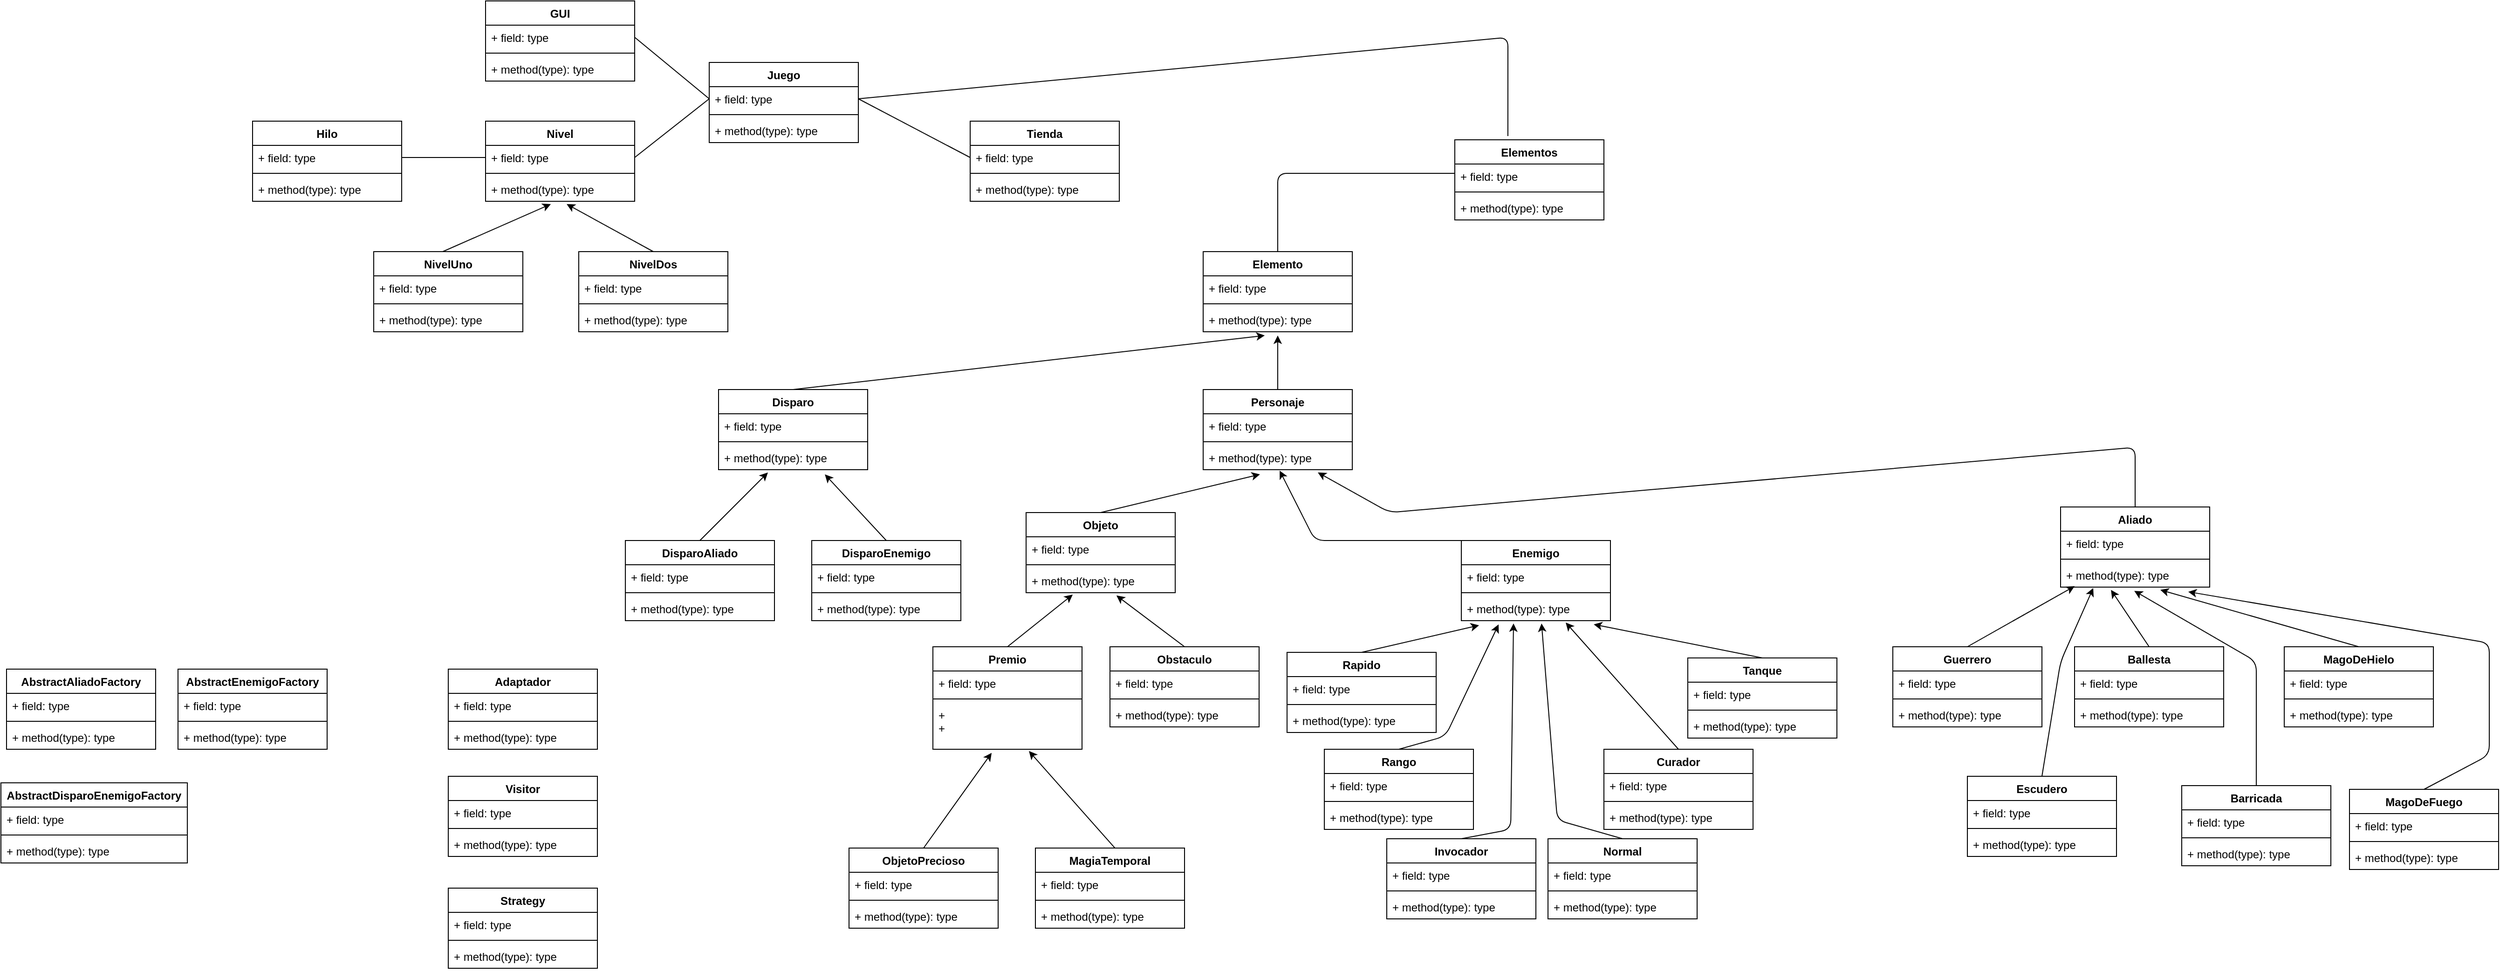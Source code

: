 <mxfile version="12.3.1" type="device" pages="1"><diagram name="Page-1" id="b5b7bab2-c9e2-2cf4-8b2a-24fd1a2a6d21"><mxGraphModel dx="2235" dy="1900" grid="1" gridSize="10" guides="1" tooltips="1" connect="1" arrows="1" fold="1" page="1" pageScale="1" pageWidth="827" pageHeight="1169" background="#ffffff" math="0" shadow="0"><root><mxCell id="0"/><mxCell id="1" parent="0"/><mxCell id="h7keCQ55qcrXSToz3JBy-2" value="Juego" style="swimlane;fontStyle=1;align=center;verticalAlign=top;childLayout=stackLayout;horizontal=1;startSize=26;horizontalStack=0;resizeParent=1;resizeParentMax=0;resizeLast=0;collapsible=1;marginBottom=0;" vertex="1" parent="1"><mxGeometry x="20" y="-43" width="160" height="86" as="geometry"/></mxCell><mxCell id="h7keCQ55qcrXSToz3JBy-3" value="+ field: type" style="text;strokeColor=none;fillColor=none;align=left;verticalAlign=top;spacingLeft=4;spacingRight=4;overflow=hidden;rotatable=0;points=[[0,0.5],[1,0.5]];portConstraint=eastwest;" vertex="1" parent="h7keCQ55qcrXSToz3JBy-2"><mxGeometry y="26" width="160" height="26" as="geometry"/></mxCell><mxCell id="h7keCQ55qcrXSToz3JBy-4" value="" style="line;strokeWidth=1;fillColor=none;align=left;verticalAlign=middle;spacingTop=-1;spacingLeft=3;spacingRight=3;rotatable=0;labelPosition=right;points=[];portConstraint=eastwest;" vertex="1" parent="h7keCQ55qcrXSToz3JBy-2"><mxGeometry y="52" width="160" height="8" as="geometry"/></mxCell><mxCell id="h7keCQ55qcrXSToz3JBy-5" value="+ method(type): type" style="text;strokeColor=none;fillColor=none;align=left;verticalAlign=top;spacingLeft=4;spacingRight=4;overflow=hidden;rotatable=0;points=[[0,0.5],[1,0.5]];portConstraint=eastwest;" vertex="1" parent="h7keCQ55qcrXSToz3JBy-2"><mxGeometry y="60" width="160" height="26" as="geometry"/></mxCell><mxCell id="h7keCQ55qcrXSToz3JBy-6" value="Tienda" style="swimlane;fontStyle=1;align=center;verticalAlign=top;childLayout=stackLayout;horizontal=1;startSize=26;horizontalStack=0;resizeParent=1;resizeParentMax=0;resizeLast=0;collapsible=1;marginBottom=0;" vertex="1" parent="1"><mxGeometry x="300" y="20" width="160" height="86" as="geometry"/></mxCell><mxCell id="h7keCQ55qcrXSToz3JBy-7" value="+ field: type" style="text;strokeColor=none;fillColor=none;align=left;verticalAlign=top;spacingLeft=4;spacingRight=4;overflow=hidden;rotatable=0;points=[[0,0.5],[1,0.5]];portConstraint=eastwest;" vertex="1" parent="h7keCQ55qcrXSToz3JBy-6"><mxGeometry y="26" width="160" height="26" as="geometry"/></mxCell><mxCell id="h7keCQ55qcrXSToz3JBy-8" value="" style="line;strokeWidth=1;fillColor=none;align=left;verticalAlign=middle;spacingTop=-1;spacingLeft=3;spacingRight=3;rotatable=0;labelPosition=right;points=[];portConstraint=eastwest;" vertex="1" parent="h7keCQ55qcrXSToz3JBy-6"><mxGeometry y="52" width="160" height="8" as="geometry"/></mxCell><mxCell id="h7keCQ55qcrXSToz3JBy-9" value="+ method(type): type" style="text;strokeColor=none;fillColor=none;align=left;verticalAlign=top;spacingLeft=4;spacingRight=4;overflow=hidden;rotatable=0;points=[[0,0.5],[1,0.5]];portConstraint=eastwest;" vertex="1" parent="h7keCQ55qcrXSToz3JBy-6"><mxGeometry y="60" width="160" height="26" as="geometry"/></mxCell><mxCell id="h7keCQ55qcrXSToz3JBy-10" value="Personaje" style="swimlane;fontStyle=1;align=center;verticalAlign=top;childLayout=stackLayout;horizontal=1;startSize=26;horizontalStack=0;resizeParent=1;resizeParentMax=0;resizeLast=0;collapsible=1;marginBottom=0;" vertex="1" parent="1"><mxGeometry x="550" y="308" width="160" height="86" as="geometry"/></mxCell><mxCell id="h7keCQ55qcrXSToz3JBy-11" value="+ field: type" style="text;strokeColor=none;fillColor=none;align=left;verticalAlign=top;spacingLeft=4;spacingRight=4;overflow=hidden;rotatable=0;points=[[0,0.5],[1,0.5]];portConstraint=eastwest;" vertex="1" parent="h7keCQ55qcrXSToz3JBy-10"><mxGeometry y="26" width="160" height="26" as="geometry"/></mxCell><mxCell id="h7keCQ55qcrXSToz3JBy-12" value="" style="line;strokeWidth=1;fillColor=none;align=left;verticalAlign=middle;spacingTop=-1;spacingLeft=3;spacingRight=3;rotatable=0;labelPosition=right;points=[];portConstraint=eastwest;" vertex="1" parent="h7keCQ55qcrXSToz3JBy-10"><mxGeometry y="52" width="160" height="8" as="geometry"/></mxCell><mxCell id="h7keCQ55qcrXSToz3JBy-13" value="+ method(type): type" style="text;strokeColor=none;fillColor=none;align=left;verticalAlign=top;spacingLeft=4;spacingRight=4;overflow=hidden;rotatable=0;points=[[0,0.5],[1,0.5]];portConstraint=eastwest;" vertex="1" parent="h7keCQ55qcrXSToz3JBy-10"><mxGeometry y="60" width="160" height="26" as="geometry"/></mxCell><mxCell id="h7keCQ55qcrXSToz3JBy-14" value="Elemento" style="swimlane;fontStyle=1;align=center;verticalAlign=top;childLayout=stackLayout;horizontal=1;startSize=26;horizontalStack=0;resizeParent=1;resizeParentMax=0;resizeLast=0;collapsible=1;marginBottom=0;" vertex="1" parent="1"><mxGeometry x="550" y="160" width="160" height="86" as="geometry"/></mxCell><mxCell id="h7keCQ55qcrXSToz3JBy-15" value="+ field: type" style="text;strokeColor=none;fillColor=none;align=left;verticalAlign=top;spacingLeft=4;spacingRight=4;overflow=hidden;rotatable=0;points=[[0,0.5],[1,0.5]];portConstraint=eastwest;" vertex="1" parent="h7keCQ55qcrXSToz3JBy-14"><mxGeometry y="26" width="160" height="26" as="geometry"/></mxCell><mxCell id="h7keCQ55qcrXSToz3JBy-16" value="" style="line;strokeWidth=1;fillColor=none;align=left;verticalAlign=middle;spacingTop=-1;spacingLeft=3;spacingRight=3;rotatable=0;labelPosition=right;points=[];portConstraint=eastwest;" vertex="1" parent="h7keCQ55qcrXSToz3JBy-14"><mxGeometry y="52" width="160" height="8" as="geometry"/></mxCell><mxCell id="h7keCQ55qcrXSToz3JBy-17" value="+ method(type): type" style="text;strokeColor=none;fillColor=none;align=left;verticalAlign=top;spacingLeft=4;spacingRight=4;overflow=hidden;rotatable=0;points=[[0,0.5],[1,0.5]];portConstraint=eastwest;" vertex="1" parent="h7keCQ55qcrXSToz3JBy-14"><mxGeometry y="60" width="160" height="26" as="geometry"/></mxCell><mxCell id="h7keCQ55qcrXSToz3JBy-18" value="Nivel" style="swimlane;fontStyle=1;align=center;verticalAlign=top;childLayout=stackLayout;horizontal=1;startSize=26;horizontalStack=0;resizeParent=1;resizeParentMax=0;resizeLast=0;collapsible=1;marginBottom=0;" vertex="1" parent="1"><mxGeometry x="-220" y="20" width="160" height="86" as="geometry"/></mxCell><mxCell id="h7keCQ55qcrXSToz3JBy-19" value="+ field: type" style="text;strokeColor=none;fillColor=none;align=left;verticalAlign=top;spacingLeft=4;spacingRight=4;overflow=hidden;rotatable=0;points=[[0,0.5],[1,0.5]];portConstraint=eastwest;" vertex="1" parent="h7keCQ55qcrXSToz3JBy-18"><mxGeometry y="26" width="160" height="26" as="geometry"/></mxCell><mxCell id="h7keCQ55qcrXSToz3JBy-20" value="" style="line;strokeWidth=1;fillColor=none;align=left;verticalAlign=middle;spacingTop=-1;spacingLeft=3;spacingRight=3;rotatable=0;labelPosition=right;points=[];portConstraint=eastwest;" vertex="1" parent="h7keCQ55qcrXSToz3JBy-18"><mxGeometry y="52" width="160" height="8" as="geometry"/></mxCell><mxCell id="h7keCQ55qcrXSToz3JBy-21" value="+ method(type): type" style="text;strokeColor=none;fillColor=none;align=left;verticalAlign=top;spacingLeft=4;spacingRight=4;overflow=hidden;rotatable=0;points=[[0,0.5],[1,0.5]];portConstraint=eastwest;" vertex="1" parent="h7keCQ55qcrXSToz3JBy-18"><mxGeometry y="60" width="160" height="26" as="geometry"/></mxCell><mxCell id="h7keCQ55qcrXSToz3JBy-22" value="Enemigo" style="swimlane;fontStyle=1;align=center;verticalAlign=top;childLayout=stackLayout;horizontal=1;startSize=26;horizontalStack=0;resizeParent=1;resizeParentMax=0;resizeLast=0;collapsible=1;marginBottom=0;" vertex="1" parent="1"><mxGeometry x="827" y="470" width="160" height="86" as="geometry"/></mxCell><mxCell id="h7keCQ55qcrXSToz3JBy-23" value="+ field: type" style="text;strokeColor=none;fillColor=none;align=left;verticalAlign=top;spacingLeft=4;spacingRight=4;overflow=hidden;rotatable=0;points=[[0,0.5],[1,0.5]];portConstraint=eastwest;" vertex="1" parent="h7keCQ55qcrXSToz3JBy-22"><mxGeometry y="26" width="160" height="26" as="geometry"/></mxCell><mxCell id="h7keCQ55qcrXSToz3JBy-24" value="" style="line;strokeWidth=1;fillColor=none;align=left;verticalAlign=middle;spacingTop=-1;spacingLeft=3;spacingRight=3;rotatable=0;labelPosition=right;points=[];portConstraint=eastwest;" vertex="1" parent="h7keCQ55qcrXSToz3JBy-22"><mxGeometry y="52" width="160" height="8" as="geometry"/></mxCell><mxCell id="h7keCQ55qcrXSToz3JBy-25" value="+ method(type): type" style="text;strokeColor=none;fillColor=none;align=left;verticalAlign=top;spacingLeft=4;spacingRight=4;overflow=hidden;rotatable=0;points=[[0,0.5],[1,0.5]];portConstraint=eastwest;" vertex="1" parent="h7keCQ55qcrXSToz3JBy-22"><mxGeometry y="60" width="160" height="26" as="geometry"/></mxCell><mxCell id="h7keCQ55qcrXSToz3JBy-26" value="Aliado" style="swimlane;fontStyle=1;align=center;verticalAlign=top;childLayout=stackLayout;horizontal=1;startSize=26;horizontalStack=0;resizeParent=1;resizeParentMax=0;resizeLast=0;collapsible=1;marginBottom=0;" vertex="1" parent="1"><mxGeometry x="1470" y="434" width="160" height="86" as="geometry"/></mxCell><mxCell id="h7keCQ55qcrXSToz3JBy-27" value="+ field: type" style="text;strokeColor=none;fillColor=none;align=left;verticalAlign=top;spacingLeft=4;spacingRight=4;overflow=hidden;rotatable=0;points=[[0,0.5],[1,0.5]];portConstraint=eastwest;" vertex="1" parent="h7keCQ55qcrXSToz3JBy-26"><mxGeometry y="26" width="160" height="26" as="geometry"/></mxCell><mxCell id="h7keCQ55qcrXSToz3JBy-28" value="" style="line;strokeWidth=1;fillColor=none;align=left;verticalAlign=middle;spacingTop=-1;spacingLeft=3;spacingRight=3;rotatable=0;labelPosition=right;points=[];portConstraint=eastwest;" vertex="1" parent="h7keCQ55qcrXSToz3JBy-26"><mxGeometry y="52" width="160" height="8" as="geometry"/></mxCell><mxCell id="h7keCQ55qcrXSToz3JBy-29" value="+ method(type): type" style="text;strokeColor=none;fillColor=none;align=left;verticalAlign=top;spacingLeft=4;spacingRight=4;overflow=hidden;rotatable=0;points=[[0,0.5],[1,0.5]];portConstraint=eastwest;" vertex="1" parent="h7keCQ55qcrXSToz3JBy-26"><mxGeometry y="60" width="160" height="26" as="geometry"/></mxCell><mxCell id="h7keCQ55qcrXSToz3JBy-30" value="Objeto" style="swimlane;fontStyle=1;align=center;verticalAlign=top;childLayout=stackLayout;horizontal=1;startSize=26;horizontalStack=0;resizeParent=1;resizeParentMax=0;resizeLast=0;collapsible=1;marginBottom=0;" vertex="1" parent="1"><mxGeometry x="360" y="440" width="160" height="86" as="geometry"/></mxCell><mxCell id="h7keCQ55qcrXSToz3JBy-31" value="+ field: type" style="text;strokeColor=none;fillColor=none;align=left;verticalAlign=top;spacingLeft=4;spacingRight=4;overflow=hidden;rotatable=0;points=[[0,0.5],[1,0.5]];portConstraint=eastwest;" vertex="1" parent="h7keCQ55qcrXSToz3JBy-30"><mxGeometry y="26" width="160" height="26" as="geometry"/></mxCell><mxCell id="h7keCQ55qcrXSToz3JBy-32" value="" style="line;strokeWidth=1;fillColor=none;align=left;verticalAlign=middle;spacingTop=-1;spacingLeft=3;spacingRight=3;rotatable=0;labelPosition=right;points=[];portConstraint=eastwest;" vertex="1" parent="h7keCQ55qcrXSToz3JBy-30"><mxGeometry y="52" width="160" height="8" as="geometry"/></mxCell><mxCell id="h7keCQ55qcrXSToz3JBy-33" value="+ method(type): type" style="text;strokeColor=none;fillColor=none;align=left;verticalAlign=top;spacingLeft=4;spacingRight=4;overflow=hidden;rotatable=0;points=[[0,0.5],[1,0.5]];portConstraint=eastwest;" vertex="1" parent="h7keCQ55qcrXSToz3JBy-30"><mxGeometry y="60" width="160" height="26" as="geometry"/></mxCell><mxCell id="h7keCQ55qcrXSToz3JBy-34" value="Elementos" style="swimlane;fontStyle=1;align=center;verticalAlign=top;childLayout=stackLayout;horizontal=1;startSize=26;horizontalStack=0;resizeParent=1;resizeParentMax=0;resizeLast=0;collapsible=1;marginBottom=0;" vertex="1" parent="1"><mxGeometry x="820" y="40" width="160" height="86" as="geometry"/></mxCell><mxCell id="h7keCQ55qcrXSToz3JBy-35" value="+ field: type" style="text;strokeColor=none;fillColor=none;align=left;verticalAlign=top;spacingLeft=4;spacingRight=4;overflow=hidden;rotatable=0;points=[[0,0.5],[1,0.5]];portConstraint=eastwest;" vertex="1" parent="h7keCQ55qcrXSToz3JBy-34"><mxGeometry y="26" width="160" height="26" as="geometry"/></mxCell><mxCell id="h7keCQ55qcrXSToz3JBy-36" value="" style="line;strokeWidth=1;fillColor=none;align=left;verticalAlign=middle;spacingTop=-1;spacingLeft=3;spacingRight=3;rotatable=0;labelPosition=right;points=[];portConstraint=eastwest;" vertex="1" parent="h7keCQ55qcrXSToz3JBy-34"><mxGeometry y="52" width="160" height="8" as="geometry"/></mxCell><mxCell id="h7keCQ55qcrXSToz3JBy-37" value="+ method(type): type" style="text;strokeColor=none;fillColor=none;align=left;verticalAlign=top;spacingLeft=4;spacingRight=4;overflow=hidden;rotatable=0;points=[[0,0.5],[1,0.5]];portConstraint=eastwest;" vertex="1" parent="h7keCQ55qcrXSToz3JBy-34"><mxGeometry y="60" width="160" height="26" as="geometry"/></mxCell><mxCell id="h7keCQ55qcrXSToz3JBy-38" value="NivelUno" style="swimlane;fontStyle=1;align=center;verticalAlign=top;childLayout=stackLayout;horizontal=1;startSize=26;horizontalStack=0;resizeParent=1;resizeParentMax=0;resizeLast=0;collapsible=1;marginBottom=0;" vertex="1" parent="1"><mxGeometry x="-340" y="160" width="160" height="86" as="geometry"/></mxCell><mxCell id="h7keCQ55qcrXSToz3JBy-39" value="+ field: type" style="text;strokeColor=none;fillColor=none;align=left;verticalAlign=top;spacingLeft=4;spacingRight=4;overflow=hidden;rotatable=0;points=[[0,0.5],[1,0.5]];portConstraint=eastwest;" vertex="1" parent="h7keCQ55qcrXSToz3JBy-38"><mxGeometry y="26" width="160" height="26" as="geometry"/></mxCell><mxCell id="h7keCQ55qcrXSToz3JBy-40" value="" style="line;strokeWidth=1;fillColor=none;align=left;verticalAlign=middle;spacingTop=-1;spacingLeft=3;spacingRight=3;rotatable=0;labelPosition=right;points=[];portConstraint=eastwest;" vertex="1" parent="h7keCQ55qcrXSToz3JBy-38"><mxGeometry y="52" width="160" height="8" as="geometry"/></mxCell><mxCell id="h7keCQ55qcrXSToz3JBy-41" value="+ method(type): type" style="text;strokeColor=none;fillColor=none;align=left;verticalAlign=top;spacingLeft=4;spacingRight=4;overflow=hidden;rotatable=0;points=[[0,0.5],[1,0.5]];portConstraint=eastwest;" vertex="1" parent="h7keCQ55qcrXSToz3JBy-38"><mxGeometry y="60" width="160" height="26" as="geometry"/></mxCell><mxCell id="h7keCQ55qcrXSToz3JBy-42" value="NivelDos" style="swimlane;fontStyle=1;align=center;verticalAlign=top;childLayout=stackLayout;horizontal=1;startSize=26;horizontalStack=0;resizeParent=1;resizeParentMax=0;resizeLast=0;collapsible=1;marginBottom=0;" vertex="1" parent="1"><mxGeometry x="-120" y="160" width="160" height="86" as="geometry"/></mxCell><mxCell id="h7keCQ55qcrXSToz3JBy-43" value="+ field: type" style="text;strokeColor=none;fillColor=none;align=left;verticalAlign=top;spacingLeft=4;spacingRight=4;overflow=hidden;rotatable=0;points=[[0,0.5],[1,0.5]];portConstraint=eastwest;" vertex="1" parent="h7keCQ55qcrXSToz3JBy-42"><mxGeometry y="26" width="160" height="26" as="geometry"/></mxCell><mxCell id="h7keCQ55qcrXSToz3JBy-44" value="" style="line;strokeWidth=1;fillColor=none;align=left;verticalAlign=middle;spacingTop=-1;spacingLeft=3;spacingRight=3;rotatable=0;labelPosition=right;points=[];portConstraint=eastwest;" vertex="1" parent="h7keCQ55qcrXSToz3JBy-42"><mxGeometry y="52" width="160" height="8" as="geometry"/></mxCell><mxCell id="h7keCQ55qcrXSToz3JBy-45" value="+ method(type): type" style="text;strokeColor=none;fillColor=none;align=left;verticalAlign=top;spacingLeft=4;spacingRight=4;overflow=hidden;rotatable=0;points=[[0,0.5],[1,0.5]];portConstraint=eastwest;" vertex="1" parent="h7keCQ55qcrXSToz3JBy-42"><mxGeometry y="60" width="160" height="26" as="geometry"/></mxCell><mxCell id="h7keCQ55qcrXSToz3JBy-86" value="Adaptador" style="swimlane;fontStyle=1;align=center;verticalAlign=top;childLayout=stackLayout;horizontal=1;startSize=26;horizontalStack=0;resizeParent=1;resizeParentMax=0;resizeLast=0;collapsible=1;marginBottom=0;" vertex="1" parent="1"><mxGeometry x="-260" y="608" width="160" height="86" as="geometry"/></mxCell><mxCell id="h7keCQ55qcrXSToz3JBy-87" value="+ field: type" style="text;strokeColor=none;fillColor=none;align=left;verticalAlign=top;spacingLeft=4;spacingRight=4;overflow=hidden;rotatable=0;points=[[0,0.5],[1,0.5]];portConstraint=eastwest;" vertex="1" parent="h7keCQ55qcrXSToz3JBy-86"><mxGeometry y="26" width="160" height="26" as="geometry"/></mxCell><mxCell id="h7keCQ55qcrXSToz3JBy-88" value="" style="line;strokeWidth=1;fillColor=none;align=left;verticalAlign=middle;spacingTop=-1;spacingLeft=3;spacingRight=3;rotatable=0;labelPosition=right;points=[];portConstraint=eastwest;" vertex="1" parent="h7keCQ55qcrXSToz3JBy-86"><mxGeometry y="52" width="160" height="8" as="geometry"/></mxCell><mxCell id="h7keCQ55qcrXSToz3JBy-89" value="+ method(type): type" style="text;strokeColor=none;fillColor=none;align=left;verticalAlign=top;spacingLeft=4;spacingRight=4;overflow=hidden;rotatable=0;points=[[0,0.5],[1,0.5]];portConstraint=eastwest;" vertex="1" parent="h7keCQ55qcrXSToz3JBy-86"><mxGeometry y="60" width="160" height="26" as="geometry"/></mxCell><mxCell id="h7keCQ55qcrXSToz3JBy-90" value="" style="endArrow=none;html=1;exitX=1;exitY=0.5;exitDx=0;exitDy=0;entryX=0;entryY=0.5;entryDx=0;entryDy=0;" edge="1" parent="1" source="h7keCQ55qcrXSToz3JBy-3" target="h7keCQ55qcrXSToz3JBy-7"><mxGeometry width="50" height="50" relative="1" as="geometry"><mxPoint x="220" y="100" as="sourcePoint"/><mxPoint x="270" y="50" as="targetPoint"/></mxGeometry></mxCell><mxCell id="h7keCQ55qcrXSToz3JBy-95" value="" style="endArrow=classic;html=1;entryX=0.5;entryY=1.154;entryDx=0;entryDy=0;entryPerimeter=0;" edge="1" parent="1" source="h7keCQ55qcrXSToz3JBy-10" target="h7keCQ55qcrXSToz3JBy-17"><mxGeometry width="50" height="50" relative="1" as="geometry"><mxPoint x="470" y="705" as="sourcePoint"/><mxPoint x="520" y="655" as="targetPoint"/></mxGeometry></mxCell><mxCell id="h7keCQ55qcrXSToz3JBy-98" value="" style="endArrow=classic;html=1;entryX=0.544;entryY=1.115;entryDx=0;entryDy=0;entryPerimeter=0;exitX=0.5;exitY=0;exitDx=0;exitDy=0;" edge="1" parent="1" source="h7keCQ55qcrXSToz3JBy-42" target="h7keCQ55qcrXSToz3JBy-21"><mxGeometry width="50" height="50" relative="1" as="geometry"><mxPoint x="470" y="670" as="sourcePoint"/><mxPoint x="520" y="620" as="targetPoint"/></mxGeometry></mxCell><mxCell id="h7keCQ55qcrXSToz3JBy-99" value="" style="endArrow=classic;html=1;exitX=0.5;exitY=0;exitDx=0;exitDy=0;entryX=0.513;entryY=1.038;entryDx=0;entryDy=0;entryPerimeter=0;" edge="1" parent="1" source="h7keCQ55qcrXSToz3JBy-22" target="h7keCQ55qcrXSToz3JBy-13"><mxGeometry width="50" height="50" relative="1" as="geometry"><mxPoint x="480" y="680" as="sourcePoint"/><mxPoint x="650" y="398" as="targetPoint"/><Array as="points"><mxPoint x="670" y="470"/></Array></mxGeometry></mxCell><mxCell id="h7keCQ55qcrXSToz3JBy-100" value="" style="endArrow=classic;html=1;exitX=0.5;exitY=0;exitDx=0;exitDy=0;entryX=0.313;entryY=1.077;entryDx=0;entryDy=0;entryPerimeter=0;" edge="1" parent="1" source="h7keCQ55qcrXSToz3JBy-125" target="h7keCQ55qcrXSToz3JBy-33"><mxGeometry width="50" height="50" relative="1" as="geometry"><mxPoint x="480" y="680" as="sourcePoint"/><mxPoint x="530" y="630" as="targetPoint"/></mxGeometry></mxCell><mxCell id="h7keCQ55qcrXSToz3JBy-101" value="" style="endArrow=classic;html=1;entryX=0.381;entryY=1.192;entryDx=0;entryDy=0;entryPerimeter=0;exitX=0.5;exitY=0;exitDx=0;exitDy=0;" edge="1" parent="1" source="h7keCQ55qcrXSToz3JBy-30" target="h7keCQ55qcrXSToz3JBy-13"><mxGeometry width="50" height="50" relative="1" as="geometry"><mxPoint x="430" y="430" as="sourcePoint"/><mxPoint x="480" y="380" as="targetPoint"/></mxGeometry></mxCell><mxCell id="h7keCQ55qcrXSToz3JBy-102" value="" style="endArrow=classic;html=1;entryX=0.769;entryY=1.115;entryDx=0;entryDy=0;entryPerimeter=0;exitX=0.5;exitY=0;exitDx=0;exitDy=0;" edge="1" parent="1" source="h7keCQ55qcrXSToz3JBy-26" target="h7keCQ55qcrXSToz3JBy-13"><mxGeometry width="50" height="50" relative="1" as="geometry"><mxPoint x="500" y="700" as="sourcePoint"/><mxPoint x="550" y="650" as="targetPoint"/><Array as="points"><mxPoint x="1550" y="370"/><mxPoint x="750" y="440"/></Array></mxGeometry></mxCell><mxCell id="h7keCQ55qcrXSToz3JBy-103" value="" style="endArrow=none;html=1;entryX=0;entryY=0.5;entryDx=0;entryDy=0;exitX=1;exitY=0.5;exitDx=0;exitDy=0;" edge="1" parent="1" source="h7keCQ55qcrXSToz3JBy-19" target="h7keCQ55qcrXSToz3JBy-3"><mxGeometry width="50" height="50" relative="1" as="geometry"><mxPoint x="-40" y="106" as="sourcePoint"/><mxPoint x="10" y="56" as="targetPoint"/></mxGeometry></mxCell><mxCell id="h7keCQ55qcrXSToz3JBy-106" value="" style="endArrow=none;html=1;entryX=1;entryY=0.5;entryDx=0;entryDy=0;exitX=0.356;exitY=-0.047;exitDx=0;exitDy=0;exitPerimeter=0;" edge="1" parent="1" source="h7keCQ55qcrXSToz3JBy-34" target="h7keCQ55qcrXSToz3JBy-3"><mxGeometry width="50" height="50" relative="1" as="geometry"><mxPoint x="60" y="100" as="sourcePoint"/><mxPoint x="110" y="50" as="targetPoint"/><Array as="points"><mxPoint x="877" y="-70"/></Array></mxGeometry></mxCell><mxCell id="h7keCQ55qcrXSToz3JBy-107" value="" style="endArrow=none;html=1;exitX=0.5;exitY=0;exitDx=0;exitDy=0;" edge="1" parent="1" source="h7keCQ55qcrXSToz3JBy-14"><mxGeometry width="50" height="50" relative="1" as="geometry"><mxPoint x="630" y="76" as="sourcePoint"/><mxPoint x="820" y="76" as="targetPoint"/><Array as="points"><mxPoint x="630" y="76"/></Array></mxGeometry></mxCell><mxCell id="h7keCQ55qcrXSToz3JBy-108" value="" style="endArrow=classic;html=1;entryX=0.438;entryY=1.115;entryDx=0;entryDy=0;entryPerimeter=0;exitX=0.463;exitY=0;exitDx=0;exitDy=0;exitPerimeter=0;" edge="1" parent="1" source="h7keCQ55qcrXSToz3JBy-38" target="h7keCQ55qcrXSToz3JBy-21"><mxGeometry width="50" height="50" relative="1" as="geometry"><mxPoint x="-280" y="151" as="sourcePoint"/><mxPoint x="-230" y="101" as="targetPoint"/></mxGeometry></mxCell><mxCell id="h7keCQ55qcrXSToz3JBy-109" value="" style="endArrow=classic;html=1;exitX=0.5;exitY=0;exitDx=0;exitDy=0;entryX=0.606;entryY=1.115;entryDx=0;entryDy=0;entryPerimeter=0;" edge="1" parent="1" source="h7keCQ55qcrXSToz3JBy-121" target="h7keCQ55qcrXSToz3JBy-33"><mxGeometry width="50" height="50" relative="1" as="geometry"><mxPoint x="490" y="690" as="sourcePoint"/><mxPoint x="540" y="640" as="targetPoint"/></mxGeometry></mxCell><mxCell id="h7keCQ55qcrXSToz3JBy-110" value="" style="endArrow=classic;html=1;exitX=0.5;exitY=0;exitDx=0;exitDy=0;entryX=0.394;entryY=1.077;entryDx=0;entryDy=0;entryPerimeter=0;" edge="1" parent="1" source="h7keCQ55qcrXSToz3JBy-117" target="h7keCQ55qcrXSToz3JBy-128"><mxGeometry width="50" height="50" relative="1" as="geometry"><mxPoint x="500" y="700" as="sourcePoint"/><mxPoint x="550" y="650" as="targetPoint"/></mxGeometry></mxCell><mxCell id="h7keCQ55qcrXSToz3JBy-111" value="" style="endArrow=classic;html=1;exitX=0.544;exitY=0.023;exitDx=0;exitDy=0;exitPerimeter=0;entryX=0.644;entryY=1.038;entryDx=0;entryDy=0;entryPerimeter=0;" edge="1" parent="1" source="h7keCQ55qcrXSToz3JBy-113" target="h7keCQ55qcrXSToz3JBy-128"><mxGeometry width="50" height="50" relative="1" as="geometry"><mxPoint x="510" y="710" as="sourcePoint"/><mxPoint x="560" y="660" as="targetPoint"/></mxGeometry></mxCell><mxCell id="h7keCQ55qcrXSToz3JBy-112" value="" style="endArrow=classic;html=1;entryX=0.413;entryY=1.154;entryDx=0;entryDy=0;entryPerimeter=0;exitX=0.5;exitY=0;exitDx=0;exitDy=0;" edge="1" parent="1" source="h7keCQ55qcrXSToz3JBy-133" target="h7keCQ55qcrXSToz3JBy-17"><mxGeometry width="50" height="50" relative="1" as="geometry"><mxPoint x="295" y="296" as="sourcePoint"/><mxPoint x="345" y="246" as="targetPoint"/></mxGeometry></mxCell><mxCell id="h7keCQ55qcrXSToz3JBy-113" value="MagiaTemporal" style="swimlane;fontStyle=1;align=center;verticalAlign=top;childLayout=stackLayout;horizontal=1;startSize=26;horizontalStack=0;resizeParent=1;resizeParentMax=0;resizeLast=0;collapsible=1;marginBottom=0;" vertex="1" parent="1"><mxGeometry x="370" y="800" width="160" height="86" as="geometry"/></mxCell><mxCell id="h7keCQ55qcrXSToz3JBy-114" value="+ field: type" style="text;strokeColor=none;fillColor=none;align=left;verticalAlign=top;spacingLeft=4;spacingRight=4;overflow=hidden;rotatable=0;points=[[0,0.5],[1,0.5]];portConstraint=eastwest;" vertex="1" parent="h7keCQ55qcrXSToz3JBy-113"><mxGeometry y="26" width="160" height="26" as="geometry"/></mxCell><mxCell id="h7keCQ55qcrXSToz3JBy-115" value="" style="line;strokeWidth=1;fillColor=none;align=left;verticalAlign=middle;spacingTop=-1;spacingLeft=3;spacingRight=3;rotatable=0;labelPosition=right;points=[];portConstraint=eastwest;" vertex="1" parent="h7keCQ55qcrXSToz3JBy-113"><mxGeometry y="52" width="160" height="8" as="geometry"/></mxCell><mxCell id="h7keCQ55qcrXSToz3JBy-116" value="+ method(type): type" style="text;strokeColor=none;fillColor=none;align=left;verticalAlign=top;spacingLeft=4;spacingRight=4;overflow=hidden;rotatable=0;points=[[0,0.5],[1,0.5]];portConstraint=eastwest;" vertex="1" parent="h7keCQ55qcrXSToz3JBy-113"><mxGeometry y="60" width="160" height="26" as="geometry"/></mxCell><mxCell id="h7keCQ55qcrXSToz3JBy-117" value="ObjetoPrecioso" style="swimlane;fontStyle=1;align=center;verticalAlign=top;childLayout=stackLayout;horizontal=1;startSize=26;horizontalStack=0;resizeParent=1;resizeParentMax=0;resizeLast=0;collapsible=1;marginBottom=0;" vertex="1" parent="1"><mxGeometry x="170" y="800" width="160" height="86" as="geometry"/></mxCell><mxCell id="h7keCQ55qcrXSToz3JBy-118" value="+ field: type" style="text;strokeColor=none;fillColor=none;align=left;verticalAlign=top;spacingLeft=4;spacingRight=4;overflow=hidden;rotatable=0;points=[[0,0.5],[1,0.5]];portConstraint=eastwest;" vertex="1" parent="h7keCQ55qcrXSToz3JBy-117"><mxGeometry y="26" width="160" height="26" as="geometry"/></mxCell><mxCell id="h7keCQ55qcrXSToz3JBy-119" value="" style="line;strokeWidth=1;fillColor=none;align=left;verticalAlign=middle;spacingTop=-1;spacingLeft=3;spacingRight=3;rotatable=0;labelPosition=right;points=[];portConstraint=eastwest;" vertex="1" parent="h7keCQ55qcrXSToz3JBy-117"><mxGeometry y="52" width="160" height="8" as="geometry"/></mxCell><mxCell id="h7keCQ55qcrXSToz3JBy-120" value="+ method(type): type" style="text;strokeColor=none;fillColor=none;align=left;verticalAlign=top;spacingLeft=4;spacingRight=4;overflow=hidden;rotatable=0;points=[[0,0.5],[1,0.5]];portConstraint=eastwest;" vertex="1" parent="h7keCQ55qcrXSToz3JBy-117"><mxGeometry y="60" width="160" height="26" as="geometry"/></mxCell><mxCell id="h7keCQ55qcrXSToz3JBy-121" value="Obstaculo" style="swimlane;fontStyle=1;align=center;verticalAlign=top;childLayout=stackLayout;horizontal=1;startSize=26;horizontalStack=0;resizeParent=1;resizeParentMax=0;resizeLast=0;collapsible=1;marginBottom=0;" vertex="1" parent="1"><mxGeometry x="450" y="584" width="160" height="86" as="geometry"/></mxCell><mxCell id="h7keCQ55qcrXSToz3JBy-122" value="+ field: type" style="text;strokeColor=none;fillColor=none;align=left;verticalAlign=top;spacingLeft=4;spacingRight=4;overflow=hidden;rotatable=0;points=[[0,0.5],[1,0.5]];portConstraint=eastwest;" vertex="1" parent="h7keCQ55qcrXSToz3JBy-121"><mxGeometry y="26" width="160" height="26" as="geometry"/></mxCell><mxCell id="h7keCQ55qcrXSToz3JBy-123" value="" style="line;strokeWidth=1;fillColor=none;align=left;verticalAlign=middle;spacingTop=-1;spacingLeft=3;spacingRight=3;rotatable=0;labelPosition=right;points=[];portConstraint=eastwest;" vertex="1" parent="h7keCQ55qcrXSToz3JBy-121"><mxGeometry y="52" width="160" height="8" as="geometry"/></mxCell><mxCell id="h7keCQ55qcrXSToz3JBy-124" value="+ method(type): type" style="text;strokeColor=none;fillColor=none;align=left;verticalAlign=top;spacingLeft=4;spacingRight=4;overflow=hidden;rotatable=0;points=[[0,0.5],[1,0.5]];portConstraint=eastwest;" vertex="1" parent="h7keCQ55qcrXSToz3JBy-121"><mxGeometry y="60" width="160" height="26" as="geometry"/></mxCell><mxCell id="h7keCQ55qcrXSToz3JBy-125" value="Premio" style="swimlane;fontStyle=1;align=center;verticalAlign=top;childLayout=stackLayout;horizontal=1;startSize=26;horizontalStack=0;resizeParent=1;resizeParentMax=0;resizeLast=0;collapsible=1;marginBottom=0;" vertex="1" parent="1"><mxGeometry x="260" y="584" width="160" height="110" as="geometry"/></mxCell><mxCell id="h7keCQ55qcrXSToz3JBy-126" value="+ field: type" style="text;strokeColor=none;fillColor=none;align=left;verticalAlign=top;spacingLeft=4;spacingRight=4;overflow=hidden;rotatable=0;points=[[0,0.5],[1,0.5]];portConstraint=eastwest;" vertex="1" parent="h7keCQ55qcrXSToz3JBy-125"><mxGeometry y="26" width="160" height="26" as="geometry"/></mxCell><mxCell id="h7keCQ55qcrXSToz3JBy-127" value="" style="line;strokeWidth=1;fillColor=none;align=left;verticalAlign=middle;spacingTop=-1;spacingLeft=3;spacingRight=3;rotatable=0;labelPosition=right;points=[];portConstraint=eastwest;" vertex="1" parent="h7keCQ55qcrXSToz3JBy-125"><mxGeometry y="52" width="160" height="8" as="geometry"/></mxCell><mxCell id="h7keCQ55qcrXSToz3JBy-128" value="+&#10;+" style="text;strokeColor=none;fillColor=none;align=left;verticalAlign=top;spacingLeft=4;spacingRight=4;overflow=hidden;rotatable=0;points=[[0,0.5],[1,0.5]];portConstraint=eastwest;" vertex="1" parent="h7keCQ55qcrXSToz3JBy-125"><mxGeometry y="60" width="160" height="50" as="geometry"/></mxCell><mxCell id="h7keCQ55qcrXSToz3JBy-129" value="Hilo" style="swimlane;fontStyle=1;align=center;verticalAlign=top;childLayout=stackLayout;horizontal=1;startSize=26;horizontalStack=0;resizeParent=1;resizeParentMax=0;resizeLast=0;collapsible=1;marginBottom=0;" vertex="1" parent="1"><mxGeometry x="-470" y="20" width="160" height="86" as="geometry"/></mxCell><mxCell id="h7keCQ55qcrXSToz3JBy-130" value="+ field: type" style="text;strokeColor=none;fillColor=none;align=left;verticalAlign=top;spacingLeft=4;spacingRight=4;overflow=hidden;rotatable=0;points=[[0,0.5],[1,0.5]];portConstraint=eastwest;" vertex="1" parent="h7keCQ55qcrXSToz3JBy-129"><mxGeometry y="26" width="160" height="26" as="geometry"/></mxCell><mxCell id="h7keCQ55qcrXSToz3JBy-131" value="" style="line;strokeWidth=1;fillColor=none;align=left;verticalAlign=middle;spacingTop=-1;spacingLeft=3;spacingRight=3;rotatable=0;labelPosition=right;points=[];portConstraint=eastwest;" vertex="1" parent="h7keCQ55qcrXSToz3JBy-129"><mxGeometry y="52" width="160" height="8" as="geometry"/></mxCell><mxCell id="h7keCQ55qcrXSToz3JBy-132" value="+ method(type): type" style="text;strokeColor=none;fillColor=none;align=left;verticalAlign=top;spacingLeft=4;spacingRight=4;overflow=hidden;rotatable=0;points=[[0,0.5],[1,0.5]];portConstraint=eastwest;" vertex="1" parent="h7keCQ55qcrXSToz3JBy-129"><mxGeometry y="60" width="160" height="26" as="geometry"/></mxCell><mxCell id="h7keCQ55qcrXSToz3JBy-133" value="Disparo" style="swimlane;fontStyle=1;align=center;verticalAlign=top;childLayout=stackLayout;horizontal=1;startSize=26;horizontalStack=0;resizeParent=1;resizeParentMax=0;resizeLast=0;collapsible=1;marginBottom=0;" vertex="1" parent="1"><mxGeometry x="30" y="308" width="160" height="86" as="geometry"/></mxCell><mxCell id="h7keCQ55qcrXSToz3JBy-134" value="+ field: type" style="text;strokeColor=none;fillColor=none;align=left;verticalAlign=top;spacingLeft=4;spacingRight=4;overflow=hidden;rotatable=0;points=[[0,0.5],[1,0.5]];portConstraint=eastwest;" vertex="1" parent="h7keCQ55qcrXSToz3JBy-133"><mxGeometry y="26" width="160" height="26" as="geometry"/></mxCell><mxCell id="h7keCQ55qcrXSToz3JBy-135" value="" style="line;strokeWidth=1;fillColor=none;align=left;verticalAlign=middle;spacingTop=-1;spacingLeft=3;spacingRight=3;rotatable=0;labelPosition=right;points=[];portConstraint=eastwest;" vertex="1" parent="h7keCQ55qcrXSToz3JBy-133"><mxGeometry y="52" width="160" height="8" as="geometry"/></mxCell><mxCell id="h7keCQ55qcrXSToz3JBy-136" value="+ method(type): type" style="text;strokeColor=none;fillColor=none;align=left;verticalAlign=top;spacingLeft=4;spacingRight=4;overflow=hidden;rotatable=0;points=[[0,0.5],[1,0.5]];portConstraint=eastwest;" vertex="1" parent="h7keCQ55qcrXSToz3JBy-133"><mxGeometry y="60" width="160" height="26" as="geometry"/></mxCell><mxCell id="h7keCQ55qcrXSToz3JBy-137" value="GUI" style="swimlane;fontStyle=1;align=center;verticalAlign=top;childLayout=stackLayout;horizontal=1;startSize=26;horizontalStack=0;resizeParent=1;resizeParentMax=0;resizeLast=0;collapsible=1;marginBottom=0;" vertex="1" parent="1"><mxGeometry x="-220" y="-109" width="160" height="86" as="geometry"/></mxCell><mxCell id="h7keCQ55qcrXSToz3JBy-138" value="+ field: type" style="text;strokeColor=none;fillColor=none;align=left;verticalAlign=top;spacingLeft=4;spacingRight=4;overflow=hidden;rotatable=0;points=[[0,0.5],[1,0.5]];portConstraint=eastwest;" vertex="1" parent="h7keCQ55qcrXSToz3JBy-137"><mxGeometry y="26" width="160" height="26" as="geometry"/></mxCell><mxCell id="h7keCQ55qcrXSToz3JBy-139" value="" style="line;strokeWidth=1;fillColor=none;align=left;verticalAlign=middle;spacingTop=-1;spacingLeft=3;spacingRight=3;rotatable=0;labelPosition=right;points=[];portConstraint=eastwest;" vertex="1" parent="h7keCQ55qcrXSToz3JBy-137"><mxGeometry y="52" width="160" height="8" as="geometry"/></mxCell><mxCell id="h7keCQ55qcrXSToz3JBy-140" value="+ method(type): type" style="text;strokeColor=none;fillColor=none;align=left;verticalAlign=top;spacingLeft=4;spacingRight=4;overflow=hidden;rotatable=0;points=[[0,0.5],[1,0.5]];portConstraint=eastwest;" vertex="1" parent="h7keCQ55qcrXSToz3JBy-137"><mxGeometry y="60" width="160" height="26" as="geometry"/></mxCell><mxCell id="h7keCQ55qcrXSToz3JBy-141" value="" style="endArrow=none;html=1;entryX=0;entryY=0.5;entryDx=0;entryDy=0;exitX=1;exitY=0.5;exitDx=0;exitDy=0;" edge="1" parent="1" source="h7keCQ55qcrXSToz3JBy-130" target="h7keCQ55qcrXSToz3JBy-19"><mxGeometry width="50" height="50" relative="1" as="geometry"><mxPoint x="-310" y="70" as="sourcePoint"/><mxPoint x="-260" y="20" as="targetPoint"/></mxGeometry></mxCell><mxCell id="h7keCQ55qcrXSToz3JBy-144" value="" style="endArrow=none;html=1;exitX=0;exitY=0.5;exitDx=0;exitDy=0;entryX=1;entryY=0.5;entryDx=0;entryDy=0;" edge="1" parent="1" source="h7keCQ55qcrXSToz3JBy-3" target="h7keCQ55qcrXSToz3JBy-138"><mxGeometry width="50" height="50" relative="1" as="geometry"><mxPoint x="180" y="210" as="sourcePoint"/><mxPoint x="230" y="160" as="targetPoint"/></mxGeometry></mxCell><mxCell id="h7keCQ55qcrXSToz3JBy-146" value="" style="endArrow=classic;html=1;exitX=0.5;exitY=0;exitDx=0;exitDy=0;entryX=0.331;entryY=1.115;entryDx=0;entryDy=0;entryPerimeter=0;" edge="1" parent="1" source="h7keCQ55qcrXSToz3JBy-198" target="h7keCQ55qcrXSToz3JBy-136"><mxGeometry width="50" height="50" relative="1" as="geometry"><mxPoint x="540" y="762" as="sourcePoint"/><mxPoint x="590" y="712" as="targetPoint"/></mxGeometry></mxCell><mxCell id="h7keCQ55qcrXSToz3JBy-147" value="" style="endArrow=classic;html=1;exitX=0.5;exitY=0;exitDx=0;exitDy=0;entryX=0.119;entryY=1.192;entryDx=0;entryDy=0;entryPerimeter=0;" edge="1" parent="1" source="h7keCQ55qcrXSToz3JBy-151" target="h7keCQ55qcrXSToz3JBy-25"><mxGeometry width="50" height="50" relative="1" as="geometry"><mxPoint x="540" y="740" as="sourcePoint"/><mxPoint x="590" y="690" as="targetPoint"/></mxGeometry></mxCell><mxCell id="h7keCQ55qcrXSToz3JBy-148" value="" style="endArrow=classic;html=1;exitX=0.5;exitY=0;exitDx=0;exitDy=0;entryX=0.25;entryY=1.154;entryDx=0;entryDy=0;entryPerimeter=0;" edge="1" parent="1" source="h7keCQ55qcrXSToz3JBy-163" target="h7keCQ55qcrXSToz3JBy-25"><mxGeometry width="50" height="50" relative="1" as="geometry"><mxPoint x="550" y="750" as="sourcePoint"/><mxPoint x="600" y="700" as="targetPoint"/><Array as="points"><mxPoint x="810" y="680"/></Array></mxGeometry></mxCell><mxCell id="h7keCQ55qcrXSToz3JBy-149" value="" style="endArrow=classic;html=1;exitX=0.5;exitY=0;exitDx=0;exitDy=0;entryX=0.7;entryY=1.077;entryDx=0;entryDy=0;entryPerimeter=0;" edge="1" parent="1" source="h7keCQ55qcrXSToz3JBy-171" target="h7keCQ55qcrXSToz3JBy-25"><mxGeometry width="50" height="50" relative="1" as="geometry"><mxPoint x="560" y="760" as="sourcePoint"/><mxPoint x="610" y="710" as="targetPoint"/></mxGeometry></mxCell><mxCell id="h7keCQ55qcrXSToz3JBy-150" value="" style="endArrow=classic;html=1;exitX=0.5;exitY=0;exitDx=0;exitDy=0;entryX=0.35;entryY=1.115;entryDx=0;entryDy=0;entryPerimeter=0;" edge="1" parent="1" source="h7keCQ55qcrXSToz3JBy-167" target="h7keCQ55qcrXSToz3JBy-25"><mxGeometry width="50" height="50" relative="1" as="geometry"><mxPoint x="570" y="770" as="sourcePoint"/><mxPoint x="620" y="720" as="targetPoint"/><Array as="points"><mxPoint x="880" y="780"/></Array></mxGeometry></mxCell><mxCell id="h7keCQ55qcrXSToz3JBy-151" value="Rapido" style="swimlane;fontStyle=1;align=center;verticalAlign=top;childLayout=stackLayout;horizontal=1;startSize=26;horizontalStack=0;resizeParent=1;resizeParentMax=0;resizeLast=0;collapsible=1;marginBottom=0;" vertex="1" parent="1"><mxGeometry x="640" y="590" width="160" height="86" as="geometry"/></mxCell><mxCell id="h7keCQ55qcrXSToz3JBy-152" value="+ field: type" style="text;strokeColor=none;fillColor=none;align=left;verticalAlign=top;spacingLeft=4;spacingRight=4;overflow=hidden;rotatable=0;points=[[0,0.5],[1,0.5]];portConstraint=eastwest;" vertex="1" parent="h7keCQ55qcrXSToz3JBy-151"><mxGeometry y="26" width="160" height="26" as="geometry"/></mxCell><mxCell id="h7keCQ55qcrXSToz3JBy-153" value="" style="line;strokeWidth=1;fillColor=none;align=left;verticalAlign=middle;spacingTop=-1;spacingLeft=3;spacingRight=3;rotatable=0;labelPosition=right;points=[];portConstraint=eastwest;" vertex="1" parent="h7keCQ55qcrXSToz3JBy-151"><mxGeometry y="52" width="160" height="8" as="geometry"/></mxCell><mxCell id="h7keCQ55qcrXSToz3JBy-154" value="+ method(type): type" style="text;strokeColor=none;fillColor=none;align=left;verticalAlign=top;spacingLeft=4;spacingRight=4;overflow=hidden;rotatable=0;points=[[0,0.5],[1,0.5]];portConstraint=eastwest;" vertex="1" parent="h7keCQ55qcrXSToz3JBy-151"><mxGeometry y="60" width="160" height="26" as="geometry"/></mxCell><mxCell id="h7keCQ55qcrXSToz3JBy-155" value="Tanque" style="swimlane;fontStyle=1;align=center;verticalAlign=top;childLayout=stackLayout;horizontal=1;startSize=26;horizontalStack=0;resizeParent=1;resizeParentMax=0;resizeLast=0;collapsible=1;marginBottom=0;" vertex="1" parent="1"><mxGeometry x="1070" y="596" width="160" height="86" as="geometry"/></mxCell><mxCell id="h7keCQ55qcrXSToz3JBy-156" value="+ field: type" style="text;strokeColor=none;fillColor=none;align=left;verticalAlign=top;spacingLeft=4;spacingRight=4;overflow=hidden;rotatable=0;points=[[0,0.5],[1,0.5]];portConstraint=eastwest;" vertex="1" parent="h7keCQ55qcrXSToz3JBy-155"><mxGeometry y="26" width="160" height="26" as="geometry"/></mxCell><mxCell id="h7keCQ55qcrXSToz3JBy-157" value="" style="line;strokeWidth=1;fillColor=none;align=left;verticalAlign=middle;spacingTop=-1;spacingLeft=3;spacingRight=3;rotatable=0;labelPosition=right;points=[];portConstraint=eastwest;" vertex="1" parent="h7keCQ55qcrXSToz3JBy-155"><mxGeometry y="52" width="160" height="8" as="geometry"/></mxCell><mxCell id="h7keCQ55qcrXSToz3JBy-158" value="+ method(type): type" style="text;strokeColor=none;fillColor=none;align=left;verticalAlign=top;spacingLeft=4;spacingRight=4;overflow=hidden;rotatable=0;points=[[0,0.5],[1,0.5]];portConstraint=eastwest;" vertex="1" parent="h7keCQ55qcrXSToz3JBy-155"><mxGeometry y="60" width="160" height="26" as="geometry"/></mxCell><mxCell id="h7keCQ55qcrXSToz3JBy-159" value="Normal" style="swimlane;fontStyle=1;align=center;verticalAlign=top;childLayout=stackLayout;horizontal=1;startSize=26;horizontalStack=0;resizeParent=1;resizeParentMax=0;resizeLast=0;collapsible=1;marginBottom=0;" vertex="1" parent="1"><mxGeometry x="920" y="790" width="160" height="86" as="geometry"/></mxCell><mxCell id="h7keCQ55qcrXSToz3JBy-160" value="+ field: type" style="text;strokeColor=none;fillColor=none;align=left;verticalAlign=top;spacingLeft=4;spacingRight=4;overflow=hidden;rotatable=0;points=[[0,0.5],[1,0.5]];portConstraint=eastwest;" vertex="1" parent="h7keCQ55qcrXSToz3JBy-159"><mxGeometry y="26" width="160" height="26" as="geometry"/></mxCell><mxCell id="h7keCQ55qcrXSToz3JBy-161" value="" style="line;strokeWidth=1;fillColor=none;align=left;verticalAlign=middle;spacingTop=-1;spacingLeft=3;spacingRight=3;rotatable=0;labelPosition=right;points=[];portConstraint=eastwest;" vertex="1" parent="h7keCQ55qcrXSToz3JBy-159"><mxGeometry y="52" width="160" height="8" as="geometry"/></mxCell><mxCell id="h7keCQ55qcrXSToz3JBy-162" value="+ method(type): type" style="text;strokeColor=none;fillColor=none;align=left;verticalAlign=top;spacingLeft=4;spacingRight=4;overflow=hidden;rotatable=0;points=[[0,0.5],[1,0.5]];portConstraint=eastwest;" vertex="1" parent="h7keCQ55qcrXSToz3JBy-159"><mxGeometry y="60" width="160" height="26" as="geometry"/></mxCell><mxCell id="h7keCQ55qcrXSToz3JBy-163" value="Rango" style="swimlane;fontStyle=1;align=center;verticalAlign=top;childLayout=stackLayout;horizontal=1;startSize=26;horizontalStack=0;resizeParent=1;resizeParentMax=0;resizeLast=0;collapsible=1;marginBottom=0;" vertex="1" parent="1"><mxGeometry x="680" y="694" width="160" height="86" as="geometry"/></mxCell><mxCell id="h7keCQ55qcrXSToz3JBy-164" value="+ field: type" style="text;strokeColor=none;fillColor=none;align=left;verticalAlign=top;spacingLeft=4;spacingRight=4;overflow=hidden;rotatable=0;points=[[0,0.5],[1,0.5]];portConstraint=eastwest;" vertex="1" parent="h7keCQ55qcrXSToz3JBy-163"><mxGeometry y="26" width="160" height="26" as="geometry"/></mxCell><mxCell id="h7keCQ55qcrXSToz3JBy-165" value="" style="line;strokeWidth=1;fillColor=none;align=left;verticalAlign=middle;spacingTop=-1;spacingLeft=3;spacingRight=3;rotatable=0;labelPosition=right;points=[];portConstraint=eastwest;" vertex="1" parent="h7keCQ55qcrXSToz3JBy-163"><mxGeometry y="52" width="160" height="8" as="geometry"/></mxCell><mxCell id="h7keCQ55qcrXSToz3JBy-166" value="+ method(type): type" style="text;strokeColor=none;fillColor=none;align=left;verticalAlign=top;spacingLeft=4;spacingRight=4;overflow=hidden;rotatable=0;points=[[0,0.5],[1,0.5]];portConstraint=eastwest;" vertex="1" parent="h7keCQ55qcrXSToz3JBy-163"><mxGeometry y="60" width="160" height="26" as="geometry"/></mxCell><mxCell id="h7keCQ55qcrXSToz3JBy-167" value="Invocador" style="swimlane;fontStyle=1;align=center;verticalAlign=top;childLayout=stackLayout;horizontal=1;startSize=26;horizontalStack=0;resizeParent=1;resizeParentMax=0;resizeLast=0;collapsible=1;marginBottom=0;" vertex="1" parent="1"><mxGeometry x="747" y="790" width="160" height="86" as="geometry"/></mxCell><mxCell id="h7keCQ55qcrXSToz3JBy-168" value="+ field: type" style="text;strokeColor=none;fillColor=none;align=left;verticalAlign=top;spacingLeft=4;spacingRight=4;overflow=hidden;rotatable=0;points=[[0,0.5],[1,0.5]];portConstraint=eastwest;" vertex="1" parent="h7keCQ55qcrXSToz3JBy-167"><mxGeometry y="26" width="160" height="26" as="geometry"/></mxCell><mxCell id="h7keCQ55qcrXSToz3JBy-169" value="" style="line;strokeWidth=1;fillColor=none;align=left;verticalAlign=middle;spacingTop=-1;spacingLeft=3;spacingRight=3;rotatable=0;labelPosition=right;points=[];portConstraint=eastwest;" vertex="1" parent="h7keCQ55qcrXSToz3JBy-167"><mxGeometry y="52" width="160" height="8" as="geometry"/></mxCell><mxCell id="h7keCQ55qcrXSToz3JBy-170" value="+ method(type): type" style="text;strokeColor=none;fillColor=none;align=left;verticalAlign=top;spacingLeft=4;spacingRight=4;overflow=hidden;rotatable=0;points=[[0,0.5],[1,0.5]];portConstraint=eastwest;" vertex="1" parent="h7keCQ55qcrXSToz3JBy-167"><mxGeometry y="60" width="160" height="26" as="geometry"/></mxCell><mxCell id="h7keCQ55qcrXSToz3JBy-171" value="Curador" style="swimlane;fontStyle=1;align=center;verticalAlign=top;childLayout=stackLayout;horizontal=1;startSize=26;horizontalStack=0;resizeParent=1;resizeParentMax=0;resizeLast=0;collapsible=1;marginBottom=0;" vertex="1" parent="1"><mxGeometry x="980" y="694" width="160" height="86" as="geometry"/></mxCell><mxCell id="h7keCQ55qcrXSToz3JBy-172" value="+ field: type" style="text;strokeColor=none;fillColor=none;align=left;verticalAlign=top;spacingLeft=4;spacingRight=4;overflow=hidden;rotatable=0;points=[[0,0.5],[1,0.5]];portConstraint=eastwest;" vertex="1" parent="h7keCQ55qcrXSToz3JBy-171"><mxGeometry y="26" width="160" height="26" as="geometry"/></mxCell><mxCell id="h7keCQ55qcrXSToz3JBy-173" value="" style="line;strokeWidth=1;fillColor=none;align=left;verticalAlign=middle;spacingTop=-1;spacingLeft=3;spacingRight=3;rotatable=0;labelPosition=right;points=[];portConstraint=eastwest;" vertex="1" parent="h7keCQ55qcrXSToz3JBy-171"><mxGeometry y="52" width="160" height="8" as="geometry"/></mxCell><mxCell id="h7keCQ55qcrXSToz3JBy-174" value="+ method(type): type" style="text;strokeColor=none;fillColor=none;align=left;verticalAlign=top;spacingLeft=4;spacingRight=4;overflow=hidden;rotatable=0;points=[[0,0.5],[1,0.5]];portConstraint=eastwest;" vertex="1" parent="h7keCQ55qcrXSToz3JBy-171"><mxGeometry y="60" width="160" height="26" as="geometry"/></mxCell><mxCell id="h7keCQ55qcrXSToz3JBy-178" value="" style="endArrow=classic;html=1;exitX=0.5;exitY=0;exitDx=0;exitDy=0;entryX=0.094;entryY=0.962;entryDx=0;entryDy=0;entryPerimeter=0;" edge="1" parent="1" source="h7keCQ55qcrXSToz3JBy-214" target="h7keCQ55qcrXSToz3JBy-29"><mxGeometry width="50" height="50" relative="1" as="geometry"><mxPoint x="1559" y="816" as="sourcePoint"/><mxPoint x="1609" y="766" as="targetPoint"/></mxGeometry></mxCell><mxCell id="h7keCQ55qcrXSToz3JBy-179" value="" style="endArrow=classic;html=1;exitX=0.5;exitY=0;exitDx=0;exitDy=0;entryX=0.538;entryY=1.115;entryDx=0;entryDy=0;entryPerimeter=0;" edge="1" parent="1" source="h7keCQ55qcrXSToz3JBy-159" target="h7keCQ55qcrXSToz3JBy-25"><mxGeometry width="50" height="50" relative="1" as="geometry"><mxPoint x="690" y="660" as="sourcePoint"/><mxPoint x="740" y="610" as="targetPoint"/><Array as="points"><mxPoint x="930" y="770"/></Array></mxGeometry></mxCell><mxCell id="h7keCQ55qcrXSToz3JBy-180" value="" style="endArrow=classic;html=1;exitX=0.5;exitY=0;exitDx=0;exitDy=0;entryX=0.713;entryY=1.192;entryDx=0;entryDy=0;entryPerimeter=0;" edge="1" parent="1" source="h7keCQ55qcrXSToz3JBy-194" target="h7keCQ55qcrXSToz3JBy-136"><mxGeometry width="50" height="50" relative="1" as="geometry"><mxPoint x="-40" y="510" as="sourcePoint"/><mxPoint x="10" y="460" as="targetPoint"/></mxGeometry></mxCell><mxCell id="h7keCQ55qcrXSToz3JBy-181" value="" style="endArrow=classic;html=1;exitX=0.5;exitY=0;exitDx=0;exitDy=0;entryX=0.888;entryY=1.154;entryDx=0;entryDy=0;entryPerimeter=0;" edge="1" parent="1" source="h7keCQ55qcrXSToz3JBy-155" target="h7keCQ55qcrXSToz3JBy-25"><mxGeometry width="50" height="50" relative="1" as="geometry"><mxPoint x="555" y="784" as="sourcePoint"/><mxPoint x="605" y="734" as="targetPoint"/></mxGeometry></mxCell><mxCell id="h7keCQ55qcrXSToz3JBy-182" value="Visitor" style="swimlane;fontStyle=1;align=center;verticalAlign=top;childLayout=stackLayout;horizontal=1;startSize=26;horizontalStack=0;resizeParent=1;resizeParentMax=0;resizeLast=0;collapsible=1;marginBottom=0;" vertex="1" parent="1"><mxGeometry x="-260" y="723" width="160" height="86" as="geometry"/></mxCell><mxCell id="h7keCQ55qcrXSToz3JBy-183" value="+ field: type" style="text;strokeColor=none;fillColor=none;align=left;verticalAlign=top;spacingLeft=4;spacingRight=4;overflow=hidden;rotatable=0;points=[[0,0.5],[1,0.5]];portConstraint=eastwest;" vertex="1" parent="h7keCQ55qcrXSToz3JBy-182"><mxGeometry y="26" width="160" height="26" as="geometry"/></mxCell><mxCell id="h7keCQ55qcrXSToz3JBy-184" value="" style="line;strokeWidth=1;fillColor=none;align=left;verticalAlign=middle;spacingTop=-1;spacingLeft=3;spacingRight=3;rotatable=0;labelPosition=right;points=[];portConstraint=eastwest;" vertex="1" parent="h7keCQ55qcrXSToz3JBy-182"><mxGeometry y="52" width="160" height="8" as="geometry"/></mxCell><mxCell id="h7keCQ55qcrXSToz3JBy-185" value="+ method(type): type" style="text;strokeColor=none;fillColor=none;align=left;verticalAlign=top;spacingLeft=4;spacingRight=4;overflow=hidden;rotatable=0;points=[[0,0.5],[1,0.5]];portConstraint=eastwest;" vertex="1" parent="h7keCQ55qcrXSToz3JBy-182"><mxGeometry y="60" width="160" height="26" as="geometry"/></mxCell><mxCell id="h7keCQ55qcrXSToz3JBy-186" value="Strategy" style="swimlane;fontStyle=1;align=center;verticalAlign=top;childLayout=stackLayout;horizontal=1;startSize=26;horizontalStack=0;resizeParent=1;resizeParentMax=0;resizeLast=0;collapsible=1;marginBottom=0;" vertex="1" parent="1"><mxGeometry x="-260" y="843" width="160" height="86" as="geometry"/></mxCell><mxCell id="h7keCQ55qcrXSToz3JBy-187" value="+ field: type" style="text;strokeColor=none;fillColor=none;align=left;verticalAlign=top;spacingLeft=4;spacingRight=4;overflow=hidden;rotatable=0;points=[[0,0.5],[1,0.5]];portConstraint=eastwest;" vertex="1" parent="h7keCQ55qcrXSToz3JBy-186"><mxGeometry y="26" width="160" height="26" as="geometry"/></mxCell><mxCell id="h7keCQ55qcrXSToz3JBy-188" value="" style="line;strokeWidth=1;fillColor=none;align=left;verticalAlign=middle;spacingTop=-1;spacingLeft=3;spacingRight=3;rotatable=0;labelPosition=right;points=[];portConstraint=eastwest;" vertex="1" parent="h7keCQ55qcrXSToz3JBy-186"><mxGeometry y="52" width="160" height="8" as="geometry"/></mxCell><mxCell id="h7keCQ55qcrXSToz3JBy-189" value="+ method(type): type" style="text;strokeColor=none;fillColor=none;align=left;verticalAlign=top;spacingLeft=4;spacingRight=4;overflow=hidden;rotatable=0;points=[[0,0.5],[1,0.5]];portConstraint=eastwest;" vertex="1" parent="h7keCQ55qcrXSToz3JBy-186"><mxGeometry y="60" width="160" height="26" as="geometry"/></mxCell><mxCell id="h7keCQ55qcrXSToz3JBy-190" value="Barricada" style="swimlane;fontStyle=1;align=center;verticalAlign=top;childLayout=stackLayout;horizontal=1;startSize=26;horizontalStack=0;resizeParent=1;resizeParentMax=0;resizeLast=0;collapsible=1;marginBottom=0;" vertex="1" parent="1"><mxGeometry x="1600" y="733" width="160" height="86" as="geometry"/></mxCell><mxCell id="h7keCQ55qcrXSToz3JBy-191" value="+ field: type" style="text;strokeColor=none;fillColor=none;align=left;verticalAlign=top;spacingLeft=4;spacingRight=4;overflow=hidden;rotatable=0;points=[[0,0.5],[1,0.5]];portConstraint=eastwest;" vertex="1" parent="h7keCQ55qcrXSToz3JBy-190"><mxGeometry y="26" width="160" height="26" as="geometry"/></mxCell><mxCell id="h7keCQ55qcrXSToz3JBy-192" value="" style="line;strokeWidth=1;fillColor=none;align=left;verticalAlign=middle;spacingTop=-1;spacingLeft=3;spacingRight=3;rotatable=0;labelPosition=right;points=[];portConstraint=eastwest;" vertex="1" parent="h7keCQ55qcrXSToz3JBy-190"><mxGeometry y="52" width="160" height="8" as="geometry"/></mxCell><mxCell id="h7keCQ55qcrXSToz3JBy-193" value="+ method(type): type" style="text;strokeColor=none;fillColor=none;align=left;verticalAlign=top;spacingLeft=4;spacingRight=4;overflow=hidden;rotatable=0;points=[[0,0.5],[1,0.5]];portConstraint=eastwest;" vertex="1" parent="h7keCQ55qcrXSToz3JBy-190"><mxGeometry y="60" width="160" height="26" as="geometry"/></mxCell><mxCell id="h7keCQ55qcrXSToz3JBy-194" value="DisparoEnemigo" style="swimlane;fontStyle=1;align=center;verticalAlign=top;childLayout=stackLayout;horizontal=1;startSize=26;horizontalStack=0;resizeParent=1;resizeParentMax=0;resizeLast=0;collapsible=1;marginBottom=0;" vertex="1" parent="1"><mxGeometry x="130" y="470" width="160" height="86" as="geometry"/></mxCell><mxCell id="h7keCQ55qcrXSToz3JBy-195" value="+ field: type" style="text;strokeColor=none;fillColor=none;align=left;verticalAlign=top;spacingLeft=4;spacingRight=4;overflow=hidden;rotatable=0;points=[[0,0.5],[1,0.5]];portConstraint=eastwest;" vertex="1" parent="h7keCQ55qcrXSToz3JBy-194"><mxGeometry y="26" width="160" height="26" as="geometry"/></mxCell><mxCell id="h7keCQ55qcrXSToz3JBy-196" value="" style="line;strokeWidth=1;fillColor=none;align=left;verticalAlign=middle;spacingTop=-1;spacingLeft=3;spacingRight=3;rotatable=0;labelPosition=right;points=[];portConstraint=eastwest;" vertex="1" parent="h7keCQ55qcrXSToz3JBy-194"><mxGeometry y="52" width="160" height="8" as="geometry"/></mxCell><mxCell id="h7keCQ55qcrXSToz3JBy-197" value="+ method(type): type" style="text;strokeColor=none;fillColor=none;align=left;verticalAlign=top;spacingLeft=4;spacingRight=4;overflow=hidden;rotatable=0;points=[[0,0.5],[1,0.5]];portConstraint=eastwest;" vertex="1" parent="h7keCQ55qcrXSToz3JBy-194"><mxGeometry y="60" width="160" height="26" as="geometry"/></mxCell><mxCell id="h7keCQ55qcrXSToz3JBy-198" value="DisparoAliado" style="swimlane;fontStyle=1;align=center;verticalAlign=top;childLayout=stackLayout;horizontal=1;startSize=26;horizontalStack=0;resizeParent=1;resizeParentMax=0;resizeLast=0;collapsible=1;marginBottom=0;" vertex="1" parent="1"><mxGeometry x="-70" y="470" width="160" height="86" as="geometry"/></mxCell><mxCell id="h7keCQ55qcrXSToz3JBy-199" value="+ field: type" style="text;strokeColor=none;fillColor=none;align=left;verticalAlign=top;spacingLeft=4;spacingRight=4;overflow=hidden;rotatable=0;points=[[0,0.5],[1,0.5]];portConstraint=eastwest;" vertex="1" parent="h7keCQ55qcrXSToz3JBy-198"><mxGeometry y="26" width="160" height="26" as="geometry"/></mxCell><mxCell id="h7keCQ55qcrXSToz3JBy-200" value="" style="line;strokeWidth=1;fillColor=none;align=left;verticalAlign=middle;spacingTop=-1;spacingLeft=3;spacingRight=3;rotatable=0;labelPosition=right;points=[];portConstraint=eastwest;" vertex="1" parent="h7keCQ55qcrXSToz3JBy-198"><mxGeometry y="52" width="160" height="8" as="geometry"/></mxCell><mxCell id="h7keCQ55qcrXSToz3JBy-201" value="+ method(type): type" style="text;strokeColor=none;fillColor=none;align=left;verticalAlign=top;spacingLeft=4;spacingRight=4;overflow=hidden;rotatable=0;points=[[0,0.5],[1,0.5]];portConstraint=eastwest;" vertex="1" parent="h7keCQ55qcrXSToz3JBy-198"><mxGeometry y="60" width="160" height="26" as="geometry"/></mxCell><mxCell id="h7keCQ55qcrXSToz3JBy-202" value="MagoDeFuego" style="swimlane;fontStyle=1;align=center;verticalAlign=top;childLayout=stackLayout;horizontal=1;startSize=26;horizontalStack=0;resizeParent=1;resizeParentMax=0;resizeLast=0;collapsible=1;marginBottom=0;" vertex="1" parent="1"><mxGeometry x="1780" y="737" width="160" height="86" as="geometry"/></mxCell><mxCell id="h7keCQ55qcrXSToz3JBy-203" value="+ field: type" style="text;strokeColor=none;fillColor=none;align=left;verticalAlign=top;spacingLeft=4;spacingRight=4;overflow=hidden;rotatable=0;points=[[0,0.5],[1,0.5]];portConstraint=eastwest;" vertex="1" parent="h7keCQ55qcrXSToz3JBy-202"><mxGeometry y="26" width="160" height="26" as="geometry"/></mxCell><mxCell id="h7keCQ55qcrXSToz3JBy-204" value="" style="line;strokeWidth=1;fillColor=none;align=left;verticalAlign=middle;spacingTop=-1;spacingLeft=3;spacingRight=3;rotatable=0;labelPosition=right;points=[];portConstraint=eastwest;" vertex="1" parent="h7keCQ55qcrXSToz3JBy-202"><mxGeometry y="52" width="160" height="8" as="geometry"/></mxCell><mxCell id="h7keCQ55qcrXSToz3JBy-205" value="+ method(type): type" style="text;strokeColor=none;fillColor=none;align=left;verticalAlign=top;spacingLeft=4;spacingRight=4;overflow=hidden;rotatable=0;points=[[0,0.5],[1,0.5]];portConstraint=eastwest;" vertex="1" parent="h7keCQ55qcrXSToz3JBy-202"><mxGeometry y="60" width="160" height="26" as="geometry"/></mxCell><mxCell id="h7keCQ55qcrXSToz3JBy-206" value="MagoDeHielo" style="swimlane;fontStyle=1;align=center;verticalAlign=top;childLayout=stackLayout;horizontal=1;startSize=26;horizontalStack=0;resizeParent=1;resizeParentMax=0;resizeLast=0;collapsible=1;marginBottom=0;" vertex="1" parent="1"><mxGeometry x="1710" y="584" width="160" height="86" as="geometry"/></mxCell><mxCell id="h7keCQ55qcrXSToz3JBy-207" value="+ field: type" style="text;strokeColor=none;fillColor=none;align=left;verticalAlign=top;spacingLeft=4;spacingRight=4;overflow=hidden;rotatable=0;points=[[0,0.5],[1,0.5]];portConstraint=eastwest;" vertex="1" parent="h7keCQ55qcrXSToz3JBy-206"><mxGeometry y="26" width="160" height="26" as="geometry"/></mxCell><mxCell id="h7keCQ55qcrXSToz3JBy-208" value="" style="line;strokeWidth=1;fillColor=none;align=left;verticalAlign=middle;spacingTop=-1;spacingLeft=3;spacingRight=3;rotatable=0;labelPosition=right;points=[];portConstraint=eastwest;" vertex="1" parent="h7keCQ55qcrXSToz3JBy-206"><mxGeometry y="52" width="160" height="8" as="geometry"/></mxCell><mxCell id="h7keCQ55qcrXSToz3JBy-209" value="+ method(type): type" style="text;strokeColor=none;fillColor=none;align=left;verticalAlign=top;spacingLeft=4;spacingRight=4;overflow=hidden;rotatable=0;points=[[0,0.5],[1,0.5]];portConstraint=eastwest;" vertex="1" parent="h7keCQ55qcrXSToz3JBy-206"><mxGeometry y="60" width="160" height="26" as="geometry"/></mxCell><mxCell id="h7keCQ55qcrXSToz3JBy-210" value="Ballesta" style="swimlane;fontStyle=1;align=center;verticalAlign=top;childLayout=stackLayout;horizontal=1;startSize=26;horizontalStack=0;resizeParent=1;resizeParentMax=0;resizeLast=0;collapsible=1;marginBottom=0;" vertex="1" parent="1"><mxGeometry x="1485" y="584" width="160" height="86" as="geometry"/></mxCell><mxCell id="h7keCQ55qcrXSToz3JBy-211" value="+ field: type" style="text;strokeColor=none;fillColor=none;align=left;verticalAlign=top;spacingLeft=4;spacingRight=4;overflow=hidden;rotatable=0;points=[[0,0.5],[1,0.5]];portConstraint=eastwest;" vertex="1" parent="h7keCQ55qcrXSToz3JBy-210"><mxGeometry y="26" width="160" height="26" as="geometry"/></mxCell><mxCell id="h7keCQ55qcrXSToz3JBy-212" value="" style="line;strokeWidth=1;fillColor=none;align=left;verticalAlign=middle;spacingTop=-1;spacingLeft=3;spacingRight=3;rotatable=0;labelPosition=right;points=[];portConstraint=eastwest;" vertex="1" parent="h7keCQ55qcrXSToz3JBy-210"><mxGeometry y="52" width="160" height="8" as="geometry"/></mxCell><mxCell id="h7keCQ55qcrXSToz3JBy-213" value="+ method(type): type" style="text;strokeColor=none;fillColor=none;align=left;verticalAlign=top;spacingLeft=4;spacingRight=4;overflow=hidden;rotatable=0;points=[[0,0.5],[1,0.5]];portConstraint=eastwest;" vertex="1" parent="h7keCQ55qcrXSToz3JBy-210"><mxGeometry y="60" width="160" height="26" as="geometry"/></mxCell><mxCell id="h7keCQ55qcrXSToz3JBy-214" value="Guerrero" style="swimlane;fontStyle=1;align=center;verticalAlign=top;childLayout=stackLayout;horizontal=1;startSize=26;horizontalStack=0;resizeParent=1;resizeParentMax=0;resizeLast=0;collapsible=1;marginBottom=0;" vertex="1" parent="1"><mxGeometry x="1290" y="584" width="160" height="86" as="geometry"/></mxCell><mxCell id="h7keCQ55qcrXSToz3JBy-215" value="+ field: type" style="text;strokeColor=none;fillColor=none;align=left;verticalAlign=top;spacingLeft=4;spacingRight=4;overflow=hidden;rotatable=0;points=[[0,0.5],[1,0.5]];portConstraint=eastwest;" vertex="1" parent="h7keCQ55qcrXSToz3JBy-214"><mxGeometry y="26" width="160" height="26" as="geometry"/></mxCell><mxCell id="h7keCQ55qcrXSToz3JBy-216" value="" style="line;strokeWidth=1;fillColor=none;align=left;verticalAlign=middle;spacingTop=-1;spacingLeft=3;spacingRight=3;rotatable=0;labelPosition=right;points=[];portConstraint=eastwest;" vertex="1" parent="h7keCQ55qcrXSToz3JBy-214"><mxGeometry y="52" width="160" height="8" as="geometry"/></mxCell><mxCell id="h7keCQ55qcrXSToz3JBy-217" value="+ method(type): type" style="text;strokeColor=none;fillColor=none;align=left;verticalAlign=top;spacingLeft=4;spacingRight=4;overflow=hidden;rotatable=0;points=[[0,0.5],[1,0.5]];portConstraint=eastwest;" vertex="1" parent="h7keCQ55qcrXSToz3JBy-214"><mxGeometry y="60" width="160" height="26" as="geometry"/></mxCell><mxCell id="h7keCQ55qcrXSToz3JBy-218" value="Escudero" style="swimlane;fontStyle=1;align=center;verticalAlign=top;childLayout=stackLayout;horizontal=1;startSize=26;horizontalStack=0;resizeParent=1;resizeParentMax=0;resizeLast=0;collapsible=1;marginBottom=0;" vertex="1" parent="1"><mxGeometry x="1370" y="723" width="160" height="86" as="geometry"/></mxCell><mxCell id="h7keCQ55qcrXSToz3JBy-219" value="+ field: type" style="text;strokeColor=none;fillColor=none;align=left;verticalAlign=top;spacingLeft=4;spacingRight=4;overflow=hidden;rotatable=0;points=[[0,0.5],[1,0.5]];portConstraint=eastwest;" vertex="1" parent="h7keCQ55qcrXSToz3JBy-218"><mxGeometry y="26" width="160" height="26" as="geometry"/></mxCell><mxCell id="h7keCQ55qcrXSToz3JBy-220" value="" style="line;strokeWidth=1;fillColor=none;align=left;verticalAlign=middle;spacingTop=-1;spacingLeft=3;spacingRight=3;rotatable=0;labelPosition=right;points=[];portConstraint=eastwest;" vertex="1" parent="h7keCQ55qcrXSToz3JBy-218"><mxGeometry y="52" width="160" height="8" as="geometry"/></mxCell><mxCell id="h7keCQ55qcrXSToz3JBy-221" value="+ method(type): type" style="text;strokeColor=none;fillColor=none;align=left;verticalAlign=top;spacingLeft=4;spacingRight=4;overflow=hidden;rotatable=0;points=[[0,0.5],[1,0.5]];portConstraint=eastwest;" vertex="1" parent="h7keCQ55qcrXSToz3JBy-218"><mxGeometry y="60" width="160" height="26" as="geometry"/></mxCell><mxCell id="h7keCQ55qcrXSToz3JBy-222" value="" style="endArrow=classic;html=1;entryX=0.338;entryY=1.115;entryDx=0;entryDy=0;entryPerimeter=0;exitX=0.5;exitY=0;exitDx=0;exitDy=0;" edge="1" parent="1" source="h7keCQ55qcrXSToz3JBy-210" target="h7keCQ55qcrXSToz3JBy-29"><mxGeometry width="50" height="50" relative="1" as="geometry"><mxPoint x="1569" y="826" as="sourcePoint"/><mxPoint x="1619" y="776" as="targetPoint"/></mxGeometry></mxCell><mxCell id="h7keCQ55qcrXSToz3JBy-223" value="" style="endArrow=classic;html=1;exitX=0.5;exitY=0;exitDx=0;exitDy=0;entryX=0.494;entryY=1.154;entryDx=0;entryDy=0;entryPerimeter=0;" edge="1" parent="1" source="h7keCQ55qcrXSToz3JBy-190" target="h7keCQ55qcrXSToz3JBy-29"><mxGeometry width="50" height="50" relative="1" as="geometry"><mxPoint x="1579" y="836" as="sourcePoint"/><mxPoint x="1629" y="786" as="targetPoint"/><Array as="points"><mxPoint x="1680" y="600"/></Array></mxGeometry></mxCell><mxCell id="h7keCQ55qcrXSToz3JBy-224" value="" style="endArrow=classic;html=1;exitX=0.5;exitY=0;exitDx=0;exitDy=0;entryX=0.669;entryY=1.115;entryDx=0;entryDy=0;entryPerimeter=0;" edge="1" parent="1" source="h7keCQ55qcrXSToz3JBy-206" target="h7keCQ55qcrXSToz3JBy-29"><mxGeometry width="50" height="50" relative="1" as="geometry"><mxPoint x="1589" y="846" as="sourcePoint"/><mxPoint x="1639" y="796" as="targetPoint"/></mxGeometry></mxCell><mxCell id="h7keCQ55qcrXSToz3JBy-225" value="" style="endArrow=classic;html=1;entryX=0.219;entryY=1.038;entryDx=0;entryDy=0;entryPerimeter=0;exitX=0.5;exitY=0;exitDx=0;exitDy=0;" edge="1" parent="1" source="h7keCQ55qcrXSToz3JBy-218" target="h7keCQ55qcrXSToz3JBy-29"><mxGeometry width="50" height="50" relative="1" as="geometry"><mxPoint x="1599" y="856" as="sourcePoint"/><mxPoint x="1649" y="806" as="targetPoint"/><Array as="points"><mxPoint x="1470" y="600"/></Array></mxGeometry></mxCell><mxCell id="h7keCQ55qcrXSToz3JBy-226" value="" style="endArrow=classic;html=1;exitX=0.5;exitY=0;exitDx=0;exitDy=0;entryX=0.856;entryY=1.192;entryDx=0;entryDy=0;entryPerimeter=0;" edge="1" parent="1" source="h7keCQ55qcrXSToz3JBy-202" target="h7keCQ55qcrXSToz3JBy-29"><mxGeometry width="50" height="50" relative="1" as="geometry"><mxPoint x="1609" y="866" as="sourcePoint"/><mxPoint x="1659" y="816" as="targetPoint"/><Array as="points"><mxPoint x="1930" y="700"/><mxPoint x="1930" y="580"/></Array></mxGeometry></mxCell><mxCell id="h7keCQ55qcrXSToz3JBy-227" value="AbstractDisparoEnemigoFactory" style="swimlane;fontStyle=1;align=center;verticalAlign=top;childLayout=stackLayout;horizontal=1;startSize=26;horizontalStack=0;resizeParent=1;resizeParentMax=0;resizeLast=0;collapsible=1;marginBottom=0;" vertex="1" parent="1"><mxGeometry x="-740" y="730" width="200" height="86" as="geometry"/></mxCell><mxCell id="h7keCQ55qcrXSToz3JBy-228" value="+ field: type" style="text;strokeColor=none;fillColor=none;align=left;verticalAlign=top;spacingLeft=4;spacingRight=4;overflow=hidden;rotatable=0;points=[[0,0.5],[1,0.5]];portConstraint=eastwest;" vertex="1" parent="h7keCQ55qcrXSToz3JBy-227"><mxGeometry y="26" width="200" height="26" as="geometry"/></mxCell><mxCell id="h7keCQ55qcrXSToz3JBy-229" value="" style="line;strokeWidth=1;fillColor=none;align=left;verticalAlign=middle;spacingTop=-1;spacingLeft=3;spacingRight=3;rotatable=0;labelPosition=right;points=[];portConstraint=eastwest;" vertex="1" parent="h7keCQ55qcrXSToz3JBy-227"><mxGeometry y="52" width="200" height="8" as="geometry"/></mxCell><mxCell id="h7keCQ55qcrXSToz3JBy-230" value="+ method(type): type" style="text;strokeColor=none;fillColor=none;align=left;verticalAlign=top;spacingLeft=4;spacingRight=4;overflow=hidden;rotatable=0;points=[[0,0.5],[1,0.5]];portConstraint=eastwest;" vertex="1" parent="h7keCQ55qcrXSToz3JBy-227"><mxGeometry y="60" width="200" height="26" as="geometry"/></mxCell><mxCell id="h7keCQ55qcrXSToz3JBy-231" value="AbstractAliadoFactory" style="swimlane;fontStyle=1;align=center;verticalAlign=top;childLayout=stackLayout;horizontal=1;startSize=26;horizontalStack=0;resizeParent=1;resizeParentMax=0;resizeLast=0;collapsible=1;marginBottom=0;" vertex="1" parent="1"><mxGeometry x="-734" y="608" width="160" height="86" as="geometry"/></mxCell><mxCell id="h7keCQ55qcrXSToz3JBy-232" value="+ field: type" style="text;strokeColor=none;fillColor=none;align=left;verticalAlign=top;spacingLeft=4;spacingRight=4;overflow=hidden;rotatable=0;points=[[0,0.5],[1,0.5]];portConstraint=eastwest;" vertex="1" parent="h7keCQ55qcrXSToz3JBy-231"><mxGeometry y="26" width="160" height="26" as="geometry"/></mxCell><mxCell id="h7keCQ55qcrXSToz3JBy-233" value="" style="line;strokeWidth=1;fillColor=none;align=left;verticalAlign=middle;spacingTop=-1;spacingLeft=3;spacingRight=3;rotatable=0;labelPosition=right;points=[];portConstraint=eastwest;" vertex="1" parent="h7keCQ55qcrXSToz3JBy-231"><mxGeometry y="52" width="160" height="8" as="geometry"/></mxCell><mxCell id="h7keCQ55qcrXSToz3JBy-234" value="+ method(type): type" style="text;strokeColor=none;fillColor=none;align=left;verticalAlign=top;spacingLeft=4;spacingRight=4;overflow=hidden;rotatable=0;points=[[0,0.5],[1,0.5]];portConstraint=eastwest;" vertex="1" parent="h7keCQ55qcrXSToz3JBy-231"><mxGeometry y="60" width="160" height="26" as="geometry"/></mxCell><mxCell id="h7keCQ55qcrXSToz3JBy-235" value="AbstractEnemigoFactory" style="swimlane;fontStyle=1;align=center;verticalAlign=top;childLayout=stackLayout;horizontal=1;startSize=26;horizontalStack=0;resizeParent=1;resizeParentMax=0;resizeLast=0;collapsible=1;marginBottom=0;" vertex="1" parent="1"><mxGeometry x="-550" y="608" width="160" height="86" as="geometry"/></mxCell><mxCell id="h7keCQ55qcrXSToz3JBy-236" value="+ field: type" style="text;strokeColor=none;fillColor=none;align=left;verticalAlign=top;spacingLeft=4;spacingRight=4;overflow=hidden;rotatable=0;points=[[0,0.5],[1,0.5]];portConstraint=eastwest;" vertex="1" parent="h7keCQ55qcrXSToz3JBy-235"><mxGeometry y="26" width="160" height="26" as="geometry"/></mxCell><mxCell id="h7keCQ55qcrXSToz3JBy-237" value="" style="line;strokeWidth=1;fillColor=none;align=left;verticalAlign=middle;spacingTop=-1;spacingLeft=3;spacingRight=3;rotatable=0;labelPosition=right;points=[];portConstraint=eastwest;" vertex="1" parent="h7keCQ55qcrXSToz3JBy-235"><mxGeometry y="52" width="160" height="8" as="geometry"/></mxCell><mxCell id="h7keCQ55qcrXSToz3JBy-238" value="+ method(type): type" style="text;strokeColor=none;fillColor=none;align=left;verticalAlign=top;spacingLeft=4;spacingRight=4;overflow=hidden;rotatable=0;points=[[0,0.5],[1,0.5]];portConstraint=eastwest;" vertex="1" parent="h7keCQ55qcrXSToz3JBy-235"><mxGeometry y="60" width="160" height="26" as="geometry"/></mxCell></root></mxGraphModel></diagram></mxfile>